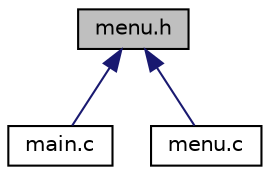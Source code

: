 digraph "menu.h"
{
 // LATEX_PDF_SIZE
  edge [fontname="Helvetica",fontsize="10",labelfontname="Helvetica",labelfontsize="10"];
  node [fontname="Helvetica",fontsize="10",shape=record];
  Node1 [label="menu.h",height=0.2,width=0.4,color="black", fillcolor="grey75", style="filled", fontcolor="black",tooltip="Libreria per il menu del gioco."];
  Node1 -> Node2 [dir="back",color="midnightblue",fontsize="10",style="solid"];
  Node2 [label="main.c",height=0.2,width=0.4,color="black", fillcolor="white", style="filled",URL="$main_8c.html",tooltip="MAIN."];
  Node1 -> Node3 [dir="back",color="midnightblue",fontsize="10",style="solid"];
  Node3 [label="menu.c",height=0.2,width=0.4,color="black", fillcolor="white", style="filled",URL="$menu_8c.html",tooltip="Funzioni per il menu del gioco."];
}
